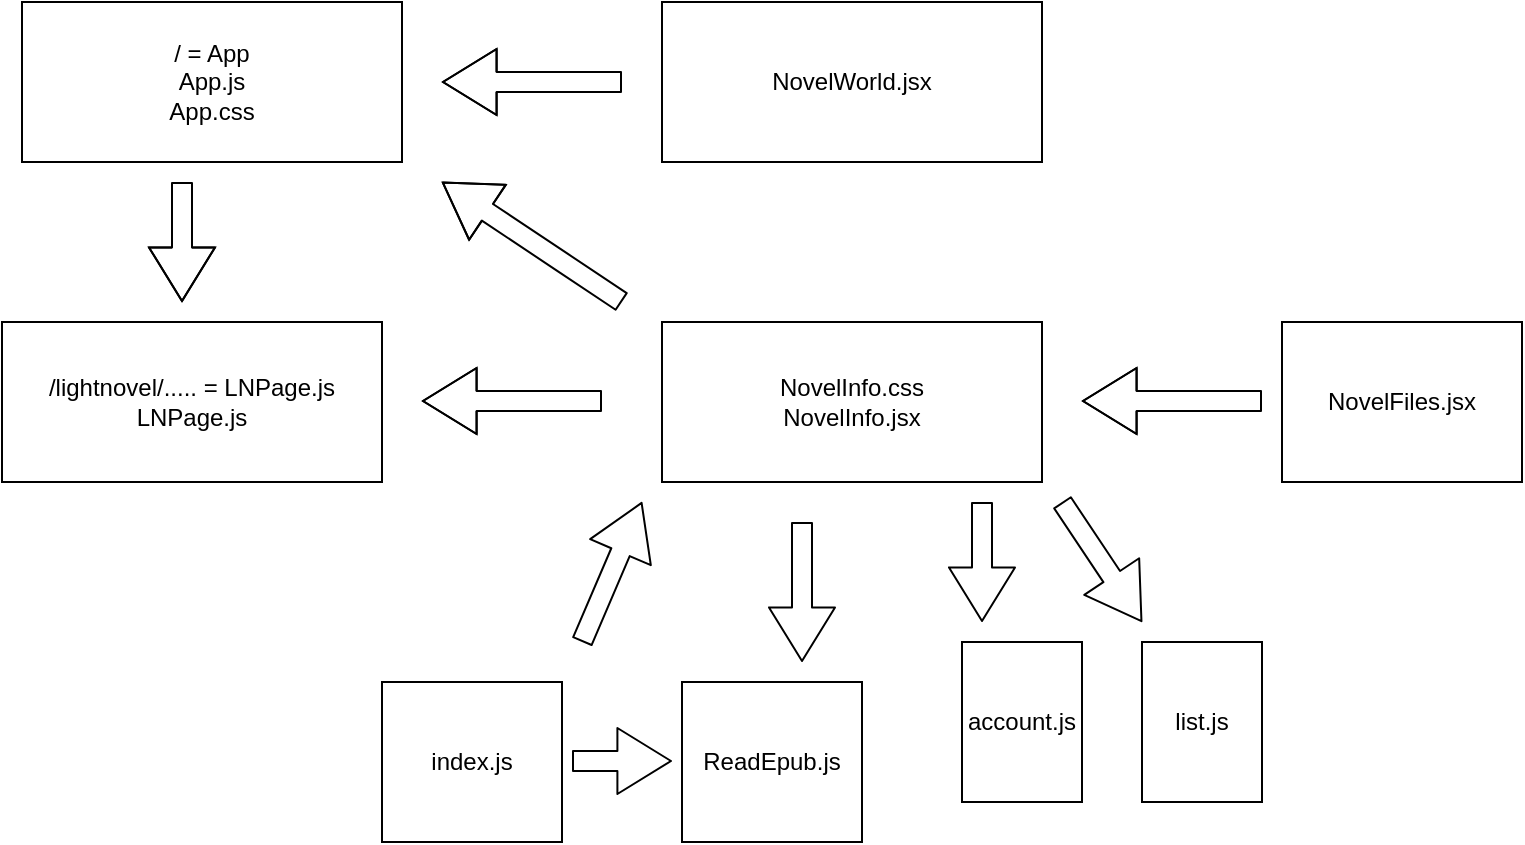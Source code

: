 <mxfile>
    <diagram id="As8xT1HVmM_xL0H-c9_n" name="Page-1">
        <mxGraphModel dx="1010" dy="524" grid="1" gridSize="10" guides="1" tooltips="1" connect="1" arrows="1" fold="1" page="1" pageScale="1" pageWidth="850" pageHeight="1100" math="0" shadow="0">
            <root>
                <mxCell id="0"/>
                <mxCell id="1" parent="0"/>
                <mxCell id="3" value="/ = App&lt;br&gt;App.js&lt;br&gt;App.css" style="rounded=0;whiteSpace=wrap;html=1;" parent="1" vertex="1">
                    <mxGeometry x="60" y="80" width="190" height="80" as="geometry"/>
                </mxCell>
                <mxCell id="4" value="" style="shape=flexArrow;endArrow=classic;html=1;endWidth=22;endSize=8.6;" parent="1" edge="1">
                    <mxGeometry width="50" height="50" relative="1" as="geometry">
                        <mxPoint x="360" y="120" as="sourcePoint"/>
                        <mxPoint x="270" y="120" as="targetPoint"/>
                        <Array as="points">
                            <mxPoint x="350" y="120"/>
                        </Array>
                    </mxGeometry>
                </mxCell>
                <mxCell id="5" value="NovelWorld.jsx" style="rounded=0;whiteSpace=wrap;html=1;" parent="1" vertex="1">
                    <mxGeometry x="380" y="80" width="190" height="80" as="geometry"/>
                </mxCell>
                <mxCell id="6" value="" style="shape=flexArrow;endArrow=classic;html=1;endWidth=22;endSize=8.6;" parent="1" edge="1">
                    <mxGeometry width="50" height="50" relative="1" as="geometry">
                        <mxPoint x="140" y="170" as="sourcePoint"/>
                        <mxPoint x="140" y="230" as="targetPoint"/>
                        <Array as="points">
                            <mxPoint x="140" y="180"/>
                        </Array>
                    </mxGeometry>
                </mxCell>
                <mxCell id="7" value="/lightnovel/..... = LNPage.js&lt;br&gt;LNPage.js" style="rounded=0;whiteSpace=wrap;html=1;" parent="1" vertex="1">
                    <mxGeometry x="50" y="240" width="190" height="80" as="geometry"/>
                </mxCell>
                <mxCell id="8" value="" style="shape=flexArrow;endArrow=classic;html=1;endWidth=22;endSize=8.6;" parent="1" edge="1">
                    <mxGeometry width="50" height="50" relative="1" as="geometry">
                        <mxPoint x="350" y="279.5" as="sourcePoint"/>
                        <mxPoint x="260" y="279.5" as="targetPoint"/>
                        <Array as="points">
                            <mxPoint x="340" y="279.5"/>
                        </Array>
                    </mxGeometry>
                </mxCell>
                <mxCell id="9" value="NovelInfo.css&lt;br&gt;NovelInfo.jsx" style="rounded=0;whiteSpace=wrap;html=1;" parent="1" vertex="1">
                    <mxGeometry x="380" y="240" width="190" height="80" as="geometry"/>
                </mxCell>
                <mxCell id="11" value="" style="shape=flexArrow;endArrow=classic;html=1;endWidth=22;endSize=8.6;" parent="1" edge="1">
                    <mxGeometry width="50" height="50" relative="1" as="geometry">
                        <mxPoint x="360" y="230" as="sourcePoint"/>
                        <mxPoint x="270" y="170" as="targetPoint"/>
                        <Array as="points">
                            <mxPoint x="330" y="210"/>
                        </Array>
                    </mxGeometry>
                </mxCell>
                <mxCell id="14" value="" style="shape=flexArrow;endArrow=classic;html=1;endWidth=22;endSize=8.6;" parent="1" edge="1">
                    <mxGeometry width="50" height="50" relative="1" as="geometry">
                        <mxPoint x="540" y="330" as="sourcePoint"/>
                        <mxPoint x="540" y="390" as="targetPoint"/>
                        <Array as="points">
                            <mxPoint x="540" y="330"/>
                        </Array>
                    </mxGeometry>
                </mxCell>
                <mxCell id="15" value="" style="shape=flexArrow;endArrow=classic;html=1;endWidth=22;endSize=8.6;" parent="1" edge="1">
                    <mxGeometry width="50" height="50" relative="1" as="geometry">
                        <mxPoint x="580" y="330" as="sourcePoint"/>
                        <mxPoint x="620" y="390" as="targetPoint"/>
                        <Array as="points">
                            <mxPoint x="580" y="330"/>
                        </Array>
                    </mxGeometry>
                </mxCell>
                <mxCell id="16" value="account.js" style="rounded=0;whiteSpace=wrap;html=1;" parent="1" vertex="1">
                    <mxGeometry x="530" y="400" width="60" height="80" as="geometry"/>
                </mxCell>
                <mxCell id="17" value="list.js" style="rounded=0;whiteSpace=wrap;html=1;" parent="1" vertex="1">
                    <mxGeometry x="620" y="400" width="60" height="80" as="geometry"/>
                </mxCell>
                <mxCell id="18" value="" style="shape=flexArrow;endArrow=classic;html=1;endWidth=22;endSize=8.6;" parent="1" edge="1">
                    <mxGeometry width="50" height="50" relative="1" as="geometry">
                        <mxPoint x="450" y="340" as="sourcePoint"/>
                        <mxPoint x="450" y="410" as="targetPoint"/>
                        <Array as="points">
                            <mxPoint x="450" y="340"/>
                        </Array>
                    </mxGeometry>
                </mxCell>
                <mxCell id="19" value="ReadEpub.js" style="rounded=0;whiteSpace=wrap;html=1;" parent="1" vertex="1">
                    <mxGeometry x="390" y="420" width="90" height="80" as="geometry"/>
                </mxCell>
                <mxCell id="20" value="index.js" style="rounded=0;whiteSpace=wrap;html=1;" parent="1" vertex="1">
                    <mxGeometry x="240" y="420" width="90" height="80" as="geometry"/>
                </mxCell>
                <mxCell id="22" value="" style="shape=flexArrow;endArrow=classic;html=1;endWidth=22;endSize=8.6;" parent="1" edge="1">
                    <mxGeometry width="50" height="50" relative="1" as="geometry">
                        <mxPoint x="335" y="459.5" as="sourcePoint"/>
                        <mxPoint x="385" y="459.5" as="targetPoint"/>
                        <Array as="points"/>
                    </mxGeometry>
                </mxCell>
                <mxCell id="24" value="" style="shape=flexArrow;endArrow=classic;html=1;endWidth=22;endSize=8.6;" parent="1" edge="1">
                    <mxGeometry width="50" height="50" relative="1" as="geometry">
                        <mxPoint x="340" y="400" as="sourcePoint"/>
                        <mxPoint x="370" y="330" as="targetPoint"/>
                        <Array as="points">
                            <mxPoint x="340" y="400"/>
                        </Array>
                    </mxGeometry>
                </mxCell>
                <mxCell id="25" value="" style="shape=flexArrow;endArrow=classic;html=1;endWidth=22;endSize=8.6;" parent="1" edge="1">
                    <mxGeometry width="50" height="50" relative="1" as="geometry">
                        <mxPoint x="680" y="279.5" as="sourcePoint"/>
                        <mxPoint x="590" y="279.5" as="targetPoint"/>
                        <Array as="points">
                            <mxPoint x="670" y="279.5"/>
                        </Array>
                    </mxGeometry>
                </mxCell>
                <mxCell id="26" value="NovelFiles.jsx" style="rounded=0;whiteSpace=wrap;html=1;" parent="1" vertex="1">
                    <mxGeometry x="690" y="240" width="120" height="80" as="geometry"/>
                </mxCell>
            </root>
        </mxGraphModel>
    </diagram>
</mxfile>
